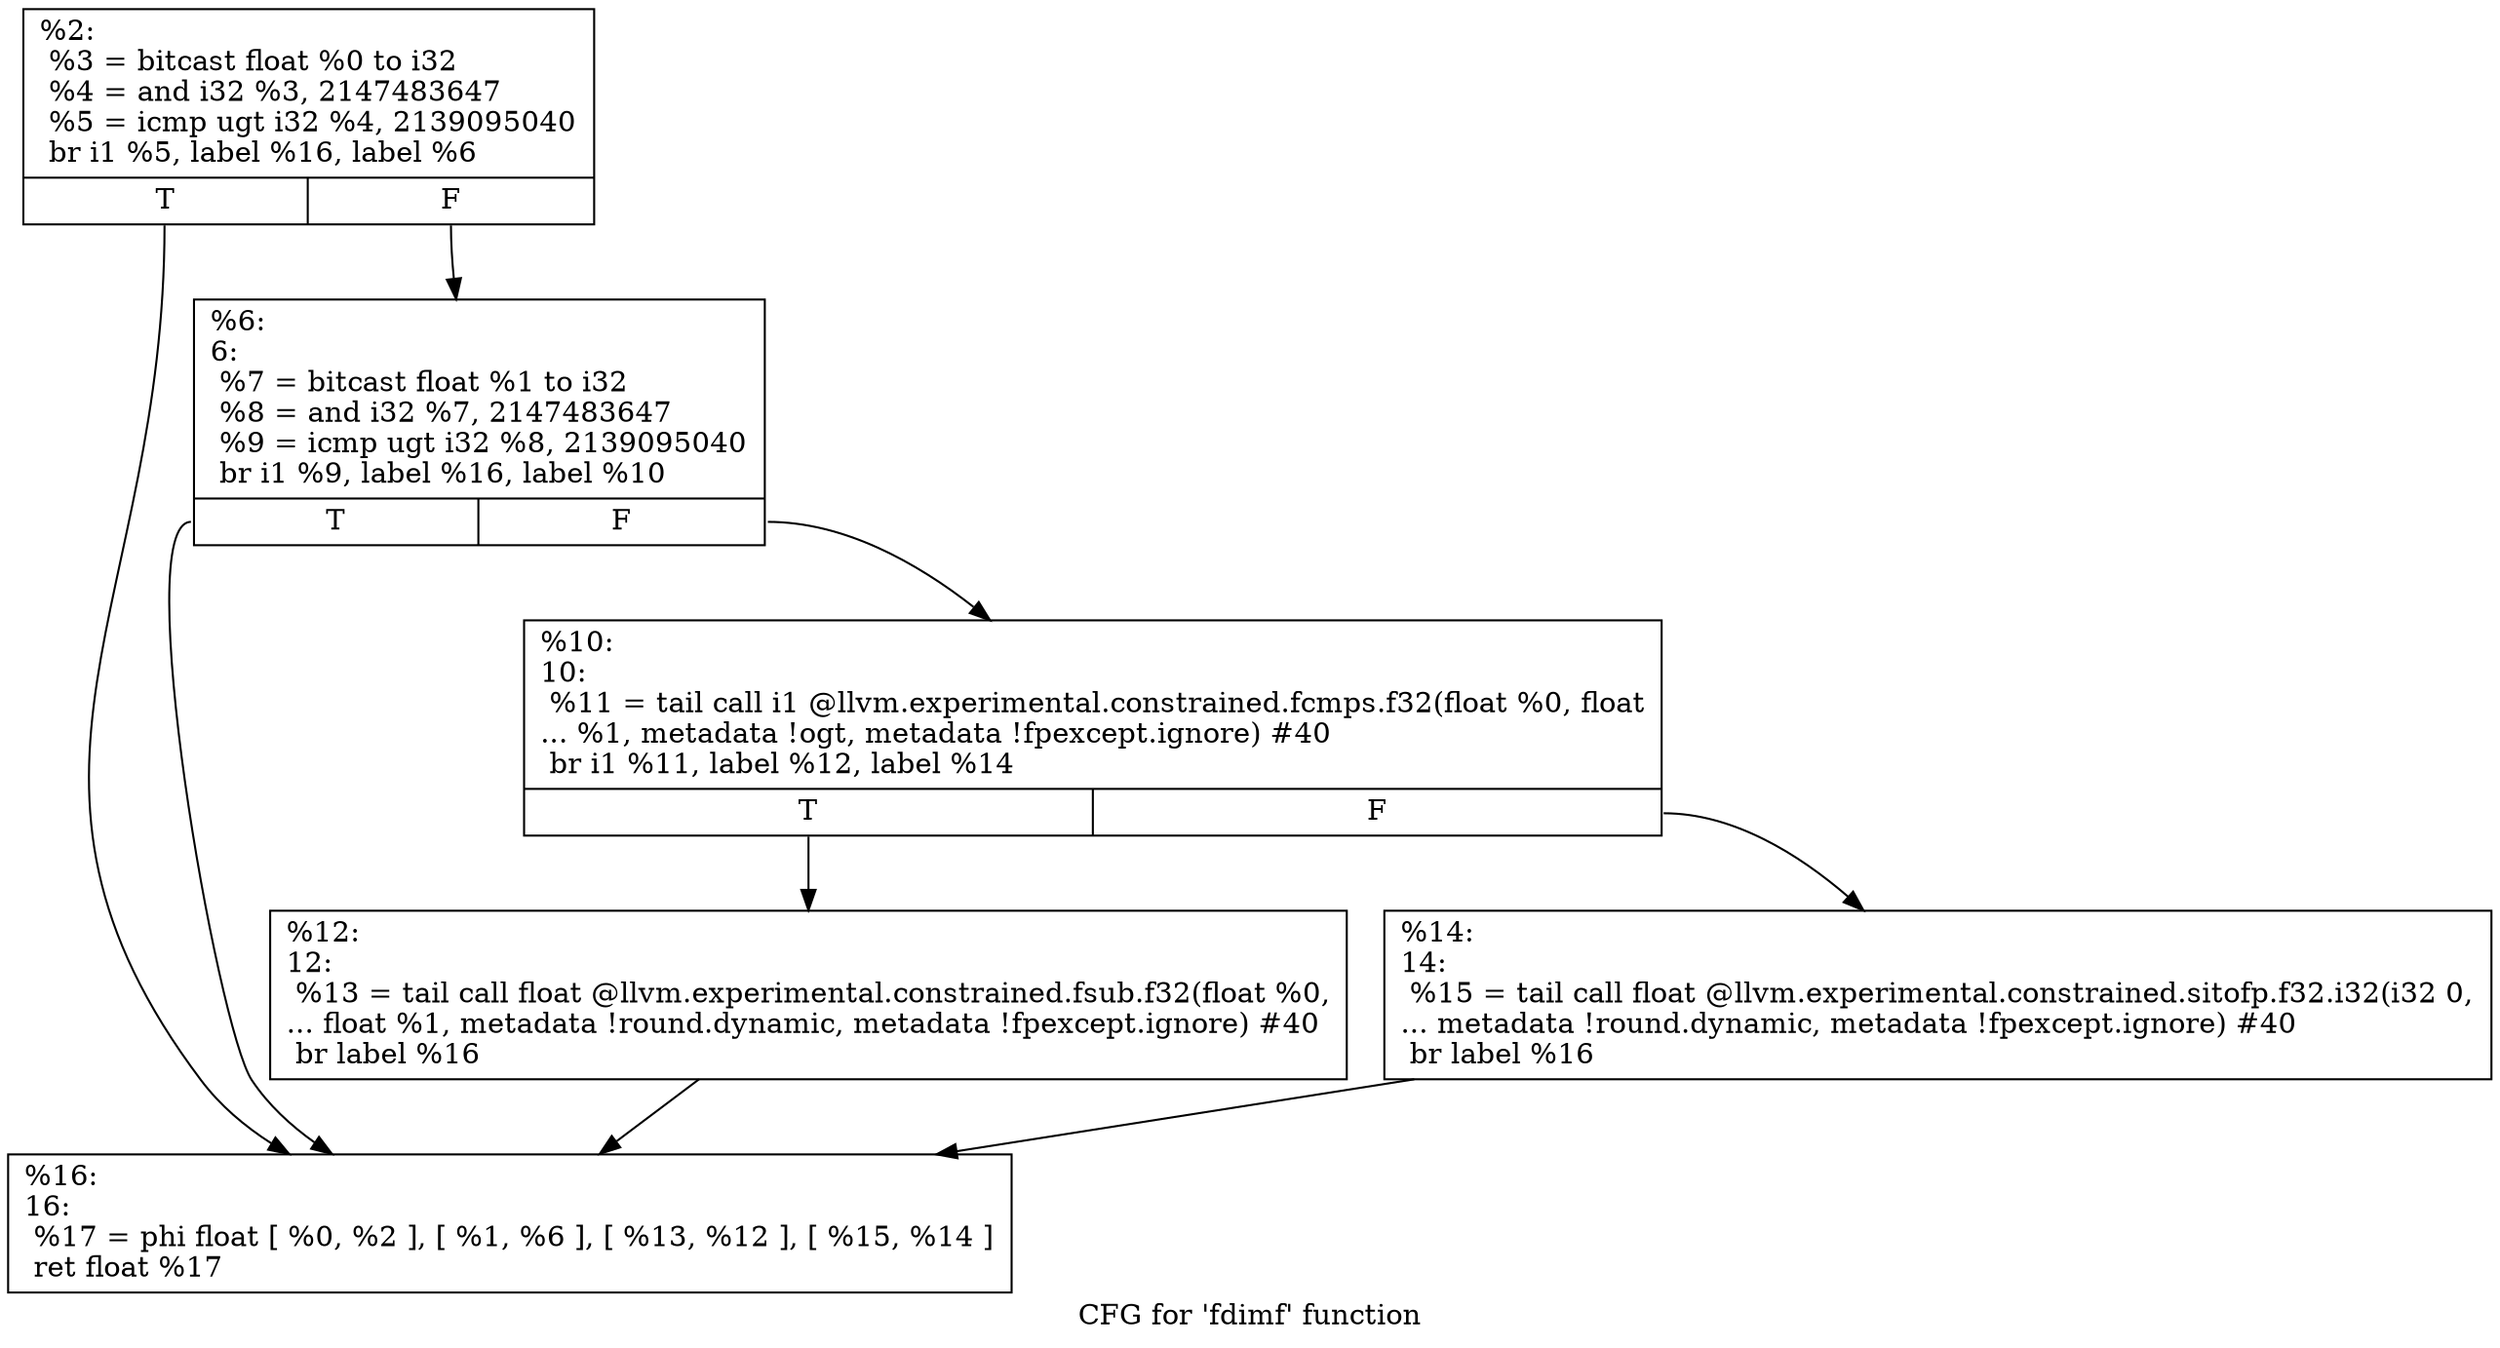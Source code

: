 digraph "CFG for 'fdimf' function" {
	label="CFG for 'fdimf' function";

	Node0x1b4bfc0 [shape=record,label="{%2:\l  %3 = bitcast float %0 to i32\l  %4 = and i32 %3, 2147483647\l  %5 = icmp ugt i32 %4, 2139095040\l  br i1 %5, label %16, label %6\l|{<s0>T|<s1>F}}"];
	Node0x1b4bfc0:s0 -> Node0x1b4c640;
	Node0x1b4bfc0:s1 -> Node0x1b4c500;
	Node0x1b4c500 [shape=record,label="{%6:\l6:                                                \l  %7 = bitcast float %1 to i32\l  %8 = and i32 %7, 2147483647\l  %9 = icmp ugt i32 %8, 2139095040\l  br i1 %9, label %16, label %10\l|{<s0>T|<s1>F}}"];
	Node0x1b4c500:s0 -> Node0x1b4c640;
	Node0x1b4c500:s1 -> Node0x1b4c550;
	Node0x1b4c550 [shape=record,label="{%10:\l10:                                               \l  %11 = tail call i1 @llvm.experimental.constrained.fcmps.f32(float %0, float\l... %1, metadata !ogt, metadata !fpexcept.ignore) #40\l  br i1 %11, label %12, label %14\l|{<s0>T|<s1>F}}"];
	Node0x1b4c550:s0 -> Node0x1b4c5a0;
	Node0x1b4c550:s1 -> Node0x1b4c5f0;
	Node0x1b4c5a0 [shape=record,label="{%12:\l12:                                               \l  %13 = tail call float @llvm.experimental.constrained.fsub.f32(float %0,\l... float %1, metadata !round.dynamic, metadata !fpexcept.ignore) #40\l  br label %16\l}"];
	Node0x1b4c5a0 -> Node0x1b4c640;
	Node0x1b4c5f0 [shape=record,label="{%14:\l14:                                               \l  %15 = tail call float @llvm.experimental.constrained.sitofp.f32.i32(i32 0,\l... metadata !round.dynamic, metadata !fpexcept.ignore) #40\l  br label %16\l}"];
	Node0x1b4c5f0 -> Node0x1b4c640;
	Node0x1b4c640 [shape=record,label="{%16:\l16:                                               \l  %17 = phi float [ %0, %2 ], [ %1, %6 ], [ %13, %12 ], [ %15, %14 ]\l  ret float %17\l}"];
}
